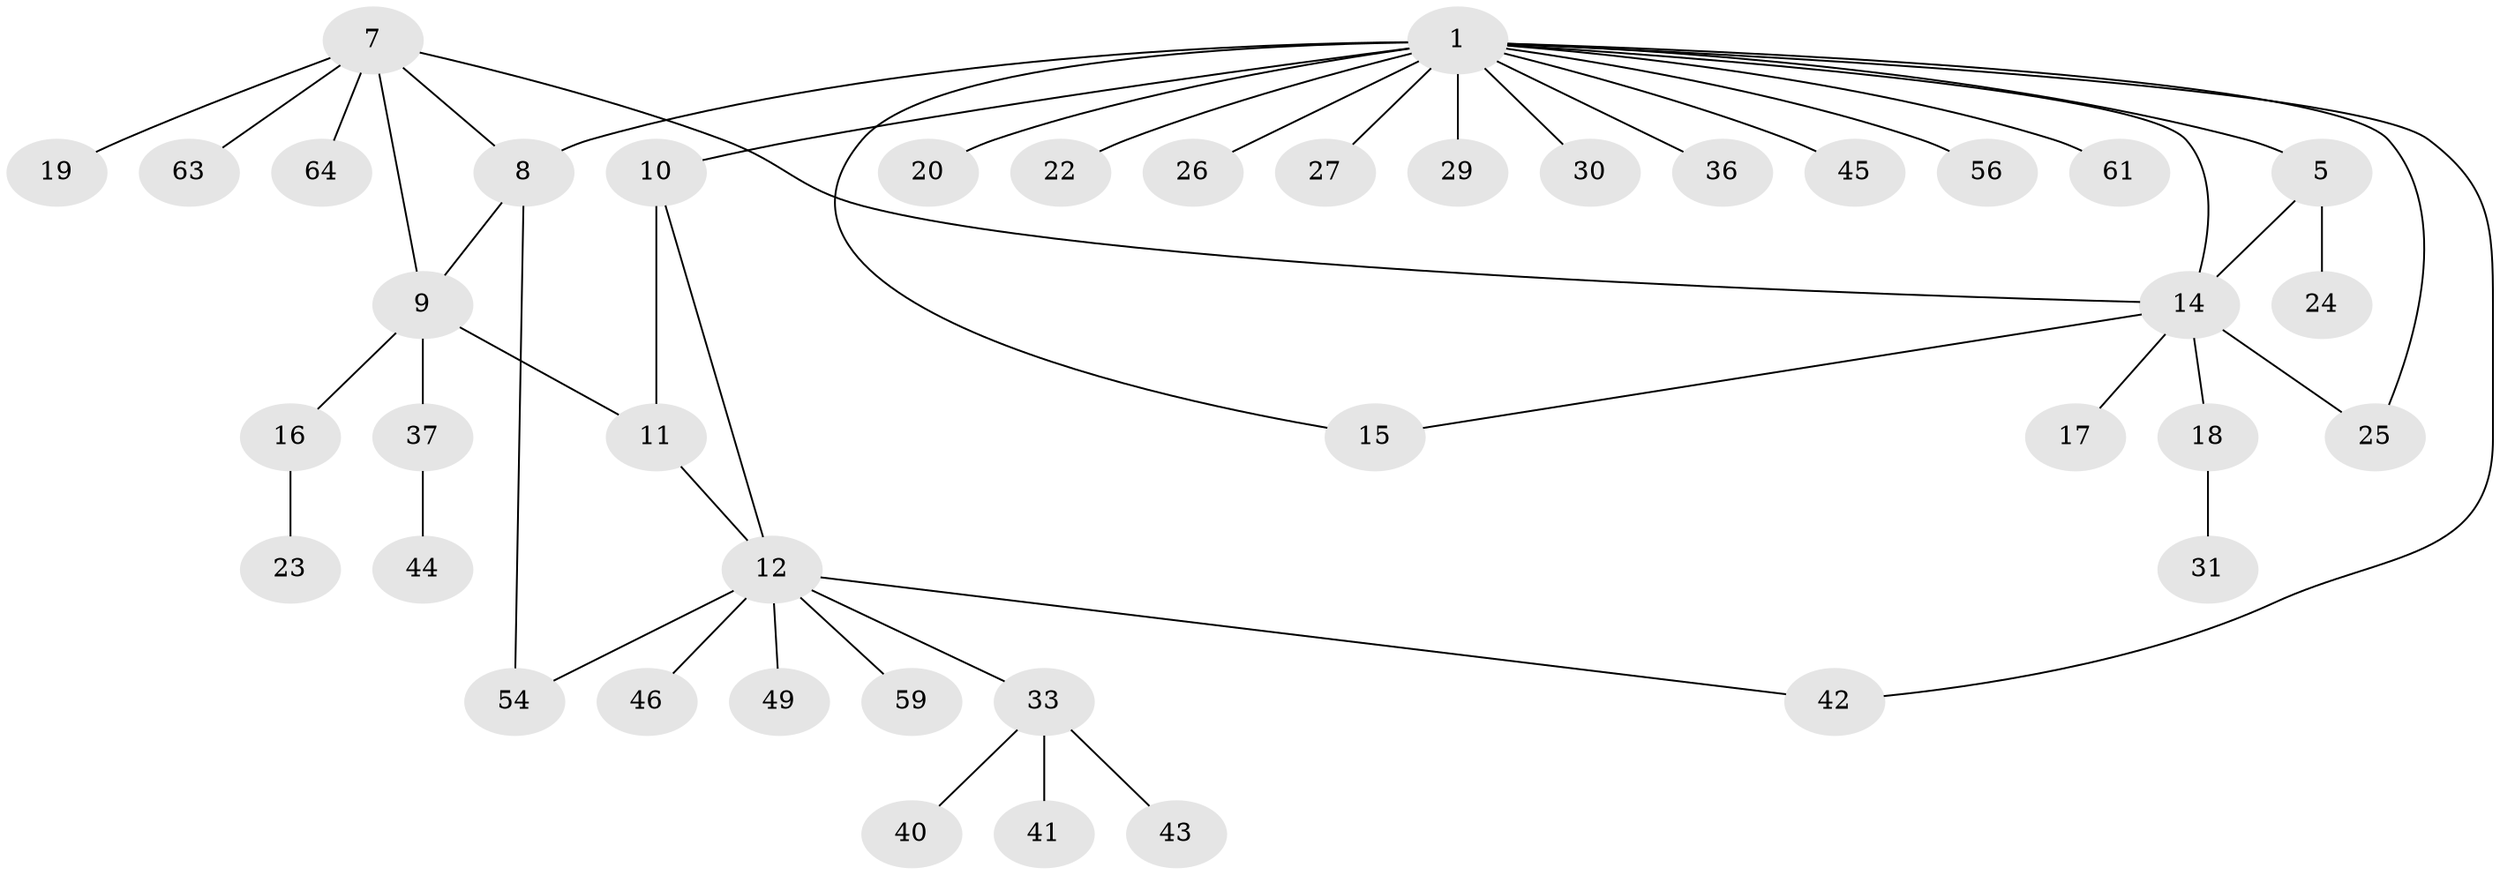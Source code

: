// original degree distribution, {5: 0.057971014492753624, 4: 0.07246376811594203, 6: 0.028985507246376812, 15: 0.014492753623188406, 7: 0.014492753623188406, 3: 0.057971014492753624, 8: 0.014492753623188406, 9: 0.014492753623188406, 1: 0.5362318840579711, 2: 0.18840579710144928}
// Generated by graph-tools (version 1.1) at 2025/19/03/04/25 18:19:51]
// undirected, 41 vertices, 49 edges
graph export_dot {
graph [start="1"]
  node [color=gray90,style=filled];
  1 [super="+3+67+35+2"];
  5 [super="+6+28"];
  7 [super="+38"];
  8 [super="+32+57"];
  9;
  10;
  11;
  12;
  14 [super="+65"];
  15 [super="+21"];
  16 [super="+47+55+62"];
  17;
  18;
  19 [super="+53+52"];
  20 [super="+48"];
  22 [super="+58"];
  23;
  24;
  25;
  26;
  27 [super="+34"];
  29;
  30;
  31;
  33;
  36;
  37;
  40;
  41 [super="+51"];
  42;
  43;
  44;
  45 [super="+50"];
  46;
  49;
  54;
  56;
  59;
  61;
  63;
  64;
  1 -- 27;
  1 -- 5 [weight=2];
  1 -- 8 [weight=2];
  1 -- 10 [weight=3];
  1 -- 20;
  1 -- 22;
  1 -- 25;
  1 -- 26;
  1 -- 29;
  1 -- 30;
  1 -- 36;
  1 -- 42;
  1 -- 45;
  1 -- 56;
  1 -- 61;
  1 -- 14;
  1 -- 15;
  5 -- 14 [weight=2];
  5 -- 24;
  7 -- 8;
  7 -- 9;
  7 -- 14;
  7 -- 19;
  7 -- 63;
  7 -- 64;
  8 -- 9;
  8 -- 54;
  9 -- 11;
  9 -- 16;
  9 -- 37;
  10 -- 11;
  10 -- 12;
  11 -- 12;
  12 -- 33;
  12 -- 42;
  12 -- 46;
  12 -- 49;
  12 -- 54;
  12 -- 59;
  14 -- 15;
  14 -- 17;
  14 -- 18;
  14 -- 25;
  16 -- 23;
  18 -- 31;
  33 -- 40;
  33 -- 41;
  33 -- 43;
  37 -- 44;
}
